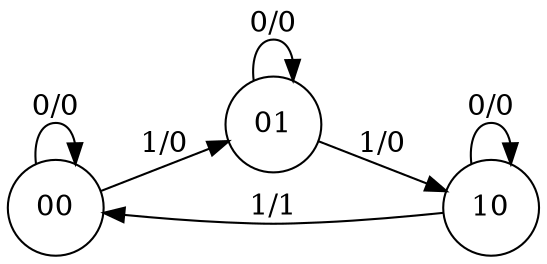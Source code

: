 digraph finite_state_machine {
  rankdir=LR;
  size="8,5"
  
  node [shape = circle]; 00 01 10;
  
  00 -> 00 [label = "0/0"];
  01 -> 01 [label = "0/0"];
  10 -> 10 [label = "0/0"];
  
  00 -> 01 [label = "1/0"];
  01 -> 10 [label = "1/0"];
  10 -> 00 [label = "1/1"];
  
}